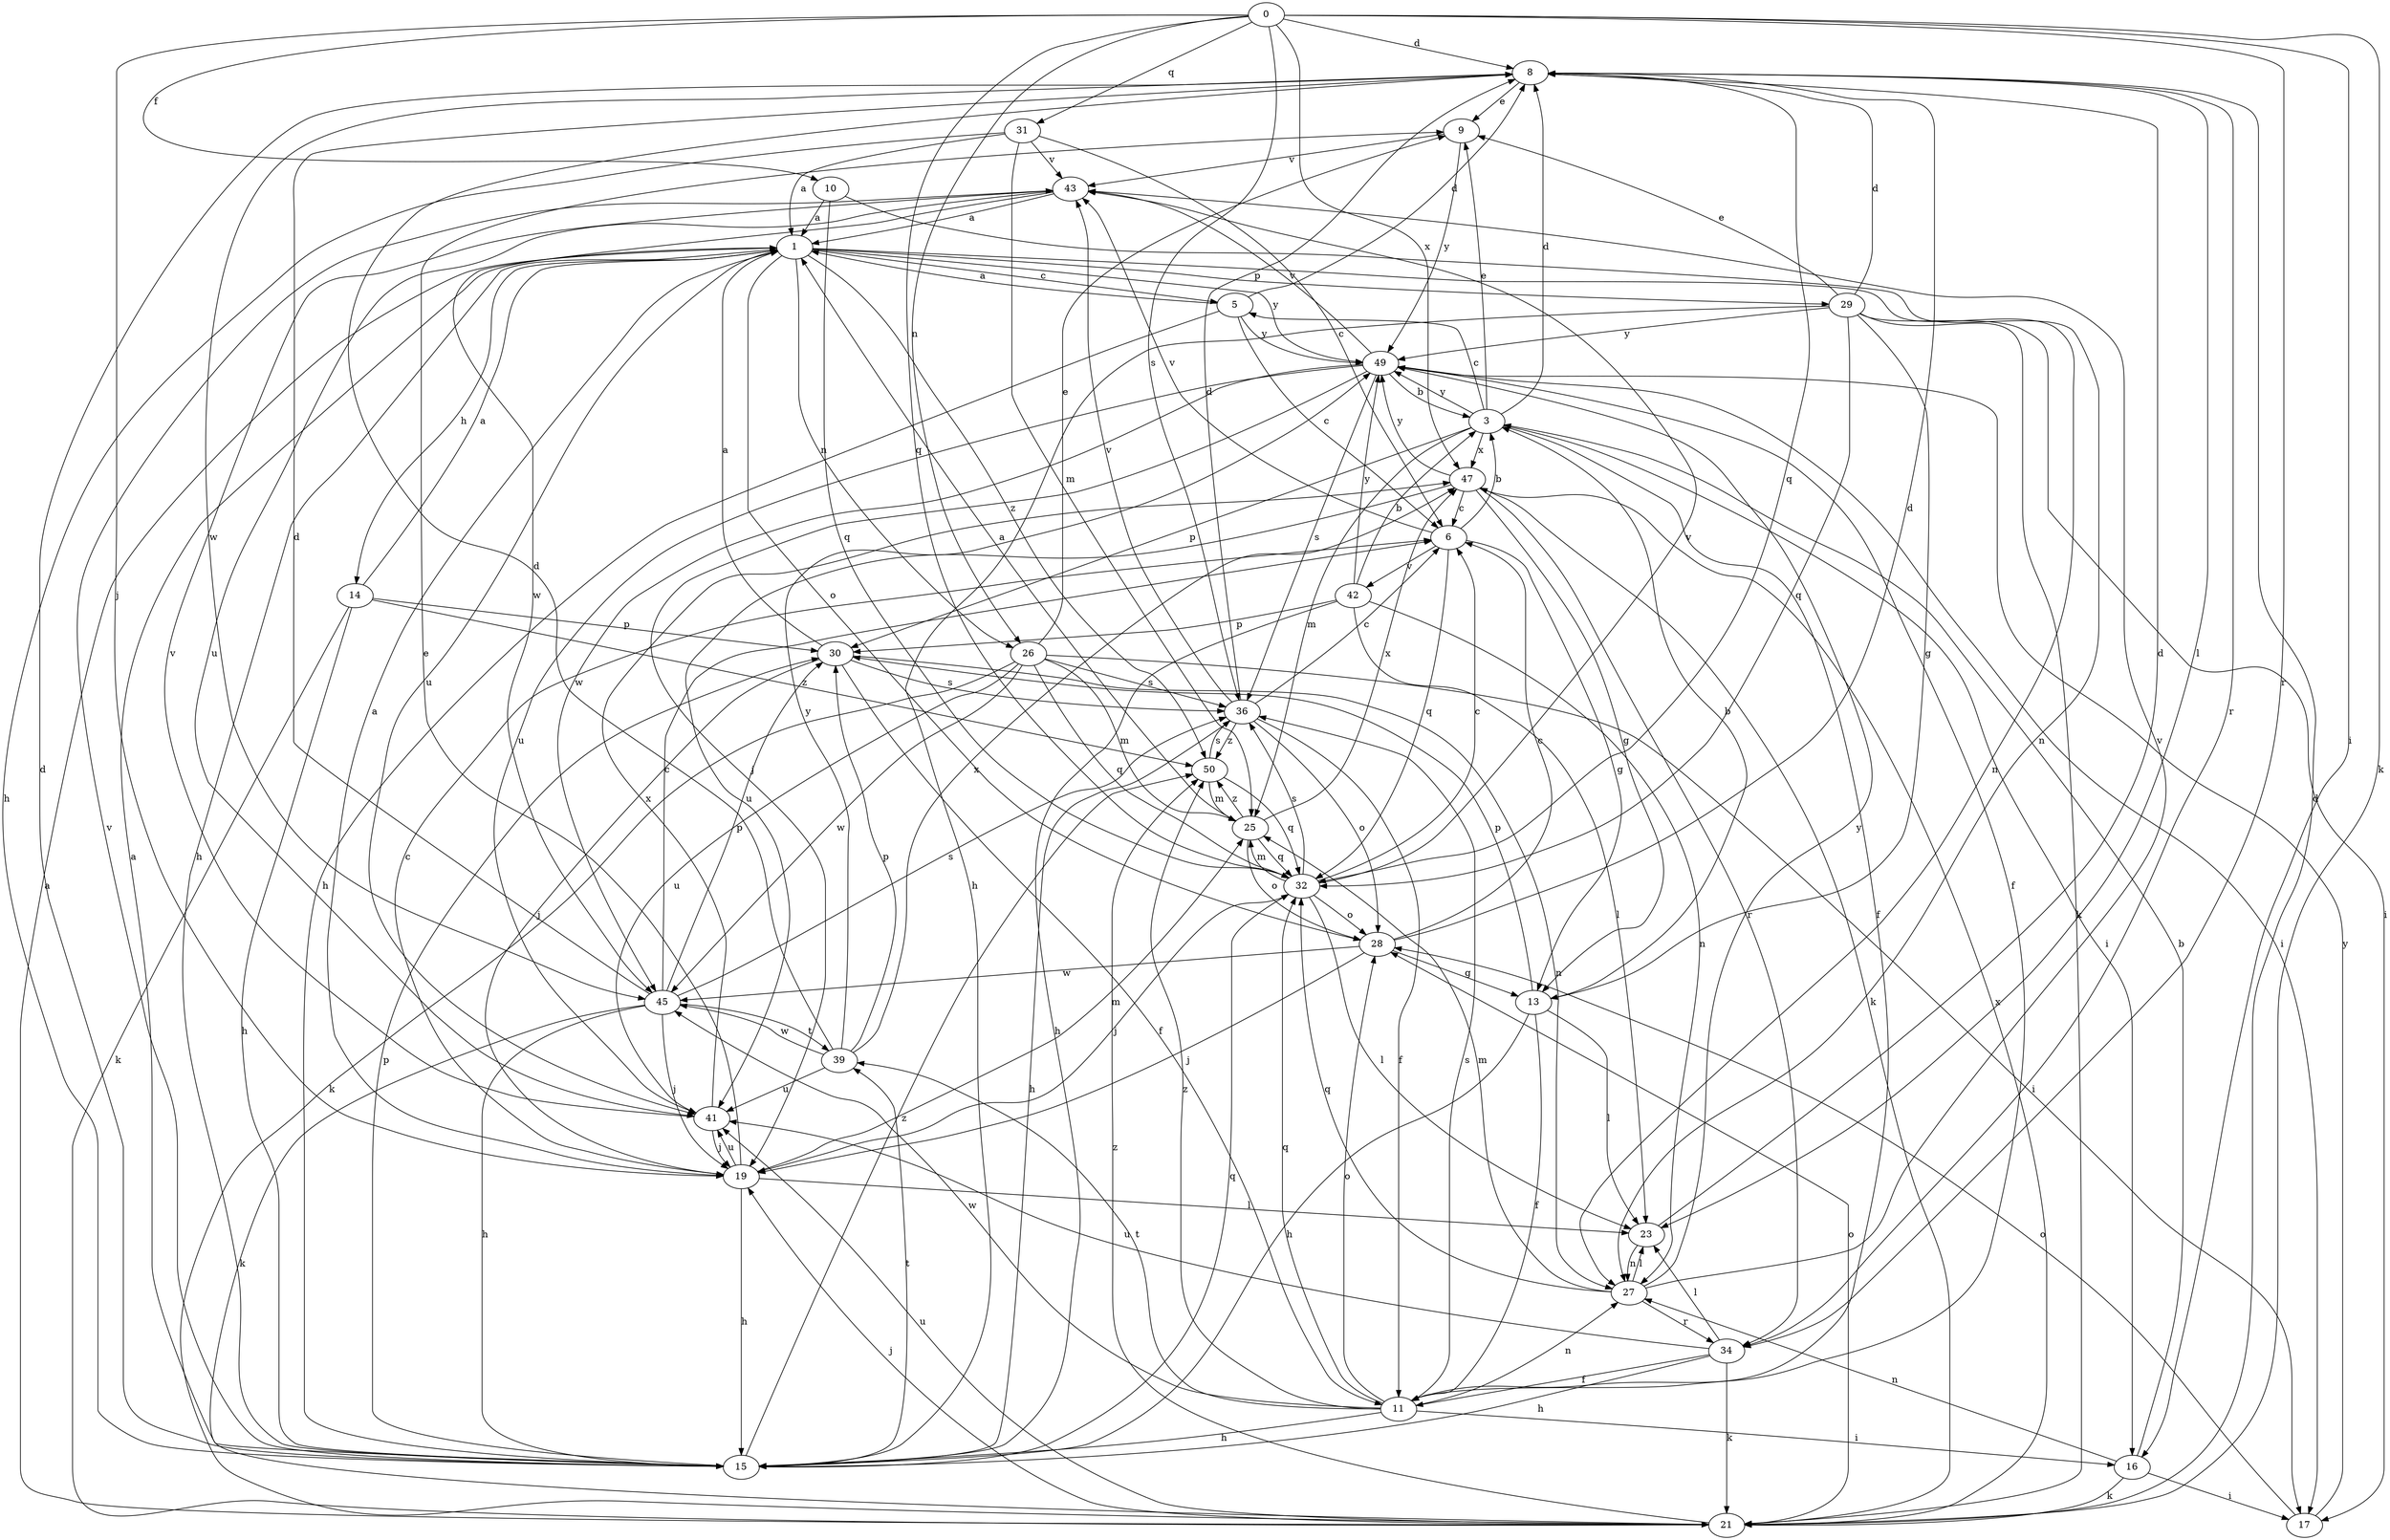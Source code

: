 strict digraph  {
0;
1;
3;
5;
6;
8;
9;
10;
11;
13;
14;
15;
16;
17;
19;
21;
23;
25;
26;
27;
28;
29;
30;
31;
32;
34;
36;
39;
41;
42;
43;
45;
47;
49;
50;
0 -> 8  [label=d];
0 -> 10  [label=f];
0 -> 16  [label=i];
0 -> 19  [label=j];
0 -> 21  [label=k];
0 -> 26  [label=n];
0 -> 31  [label=q];
0 -> 32  [label=q];
0 -> 34  [label=r];
0 -> 36  [label=s];
0 -> 47  [label=x];
1 -> 5  [label=c];
1 -> 14  [label=h];
1 -> 15  [label=h];
1 -> 26  [label=n];
1 -> 27  [label=n];
1 -> 28  [label=o];
1 -> 29  [label=p];
1 -> 41  [label=u];
1 -> 49  [label=y];
1 -> 50  [label=z];
3 -> 5  [label=c];
3 -> 8  [label=d];
3 -> 9  [label=e];
3 -> 11  [label=f];
3 -> 16  [label=i];
3 -> 25  [label=m];
3 -> 30  [label=p];
3 -> 47  [label=x];
3 -> 49  [label=y];
5 -> 1  [label=a];
5 -> 6  [label=c];
5 -> 8  [label=d];
5 -> 15  [label=h];
5 -> 49  [label=y];
6 -> 3  [label=b];
6 -> 13  [label=g];
6 -> 32  [label=q];
6 -> 42  [label=v];
6 -> 43  [label=v];
8 -> 9  [label=e];
8 -> 23  [label=l];
8 -> 32  [label=q];
8 -> 34  [label=r];
8 -> 45  [label=w];
9 -> 43  [label=v];
9 -> 49  [label=y];
10 -> 1  [label=a];
10 -> 27  [label=n];
10 -> 32  [label=q];
11 -> 15  [label=h];
11 -> 16  [label=i];
11 -> 27  [label=n];
11 -> 28  [label=o];
11 -> 32  [label=q];
11 -> 36  [label=s];
11 -> 39  [label=t];
11 -> 45  [label=w];
11 -> 50  [label=z];
13 -> 3  [label=b];
13 -> 11  [label=f];
13 -> 15  [label=h];
13 -> 23  [label=l];
13 -> 30  [label=p];
14 -> 1  [label=a];
14 -> 15  [label=h];
14 -> 21  [label=k];
14 -> 30  [label=p];
14 -> 50  [label=z];
15 -> 1  [label=a];
15 -> 8  [label=d];
15 -> 30  [label=p];
15 -> 32  [label=q];
15 -> 39  [label=t];
15 -> 43  [label=v];
15 -> 50  [label=z];
16 -> 3  [label=b];
16 -> 17  [label=i];
16 -> 21  [label=k];
16 -> 27  [label=n];
17 -> 28  [label=o];
17 -> 49  [label=y];
19 -> 1  [label=a];
19 -> 6  [label=c];
19 -> 9  [label=e];
19 -> 15  [label=h];
19 -> 23  [label=l];
19 -> 25  [label=m];
19 -> 41  [label=u];
21 -> 1  [label=a];
21 -> 8  [label=d];
21 -> 19  [label=j];
21 -> 28  [label=o];
21 -> 41  [label=u];
21 -> 47  [label=x];
21 -> 50  [label=z];
23 -> 8  [label=d];
23 -> 27  [label=n];
25 -> 1  [label=a];
25 -> 28  [label=o];
25 -> 32  [label=q];
25 -> 47  [label=x];
25 -> 50  [label=z];
26 -> 9  [label=e];
26 -> 17  [label=i];
26 -> 21  [label=k];
26 -> 25  [label=m];
26 -> 32  [label=q];
26 -> 36  [label=s];
26 -> 41  [label=u];
26 -> 45  [label=w];
27 -> 23  [label=l];
27 -> 25  [label=m];
27 -> 32  [label=q];
27 -> 34  [label=r];
27 -> 43  [label=v];
27 -> 49  [label=y];
28 -> 6  [label=c];
28 -> 8  [label=d];
28 -> 13  [label=g];
28 -> 19  [label=j];
28 -> 45  [label=w];
29 -> 8  [label=d];
29 -> 9  [label=e];
29 -> 13  [label=g];
29 -> 15  [label=h];
29 -> 17  [label=i];
29 -> 21  [label=k];
29 -> 32  [label=q];
29 -> 49  [label=y];
30 -> 1  [label=a];
30 -> 11  [label=f];
30 -> 19  [label=j];
30 -> 27  [label=n];
30 -> 36  [label=s];
31 -> 1  [label=a];
31 -> 6  [label=c];
31 -> 15  [label=h];
31 -> 25  [label=m];
31 -> 43  [label=v];
32 -> 6  [label=c];
32 -> 19  [label=j];
32 -> 23  [label=l];
32 -> 25  [label=m];
32 -> 28  [label=o];
32 -> 36  [label=s];
32 -> 43  [label=v];
34 -> 11  [label=f];
34 -> 15  [label=h];
34 -> 21  [label=k];
34 -> 23  [label=l];
34 -> 41  [label=u];
36 -> 6  [label=c];
36 -> 8  [label=d];
36 -> 11  [label=f];
36 -> 15  [label=h];
36 -> 28  [label=o];
36 -> 43  [label=v];
36 -> 50  [label=z];
39 -> 8  [label=d];
39 -> 30  [label=p];
39 -> 41  [label=u];
39 -> 45  [label=w];
39 -> 47  [label=x];
39 -> 49  [label=y];
41 -> 19  [label=j];
41 -> 43  [label=v];
41 -> 47  [label=x];
42 -> 3  [label=b];
42 -> 15  [label=h];
42 -> 23  [label=l];
42 -> 27  [label=n];
42 -> 30  [label=p];
42 -> 49  [label=y];
43 -> 1  [label=a];
43 -> 41  [label=u];
43 -> 45  [label=w];
45 -> 6  [label=c];
45 -> 8  [label=d];
45 -> 15  [label=h];
45 -> 19  [label=j];
45 -> 21  [label=k];
45 -> 30  [label=p];
45 -> 36  [label=s];
45 -> 39  [label=t];
47 -> 6  [label=c];
47 -> 13  [label=g];
47 -> 21  [label=k];
47 -> 34  [label=r];
47 -> 41  [label=u];
47 -> 49  [label=y];
49 -> 3  [label=b];
49 -> 11  [label=f];
49 -> 17  [label=i];
49 -> 19  [label=j];
49 -> 36  [label=s];
49 -> 41  [label=u];
49 -> 43  [label=v];
49 -> 45  [label=w];
50 -> 25  [label=m];
50 -> 32  [label=q];
50 -> 36  [label=s];
}

